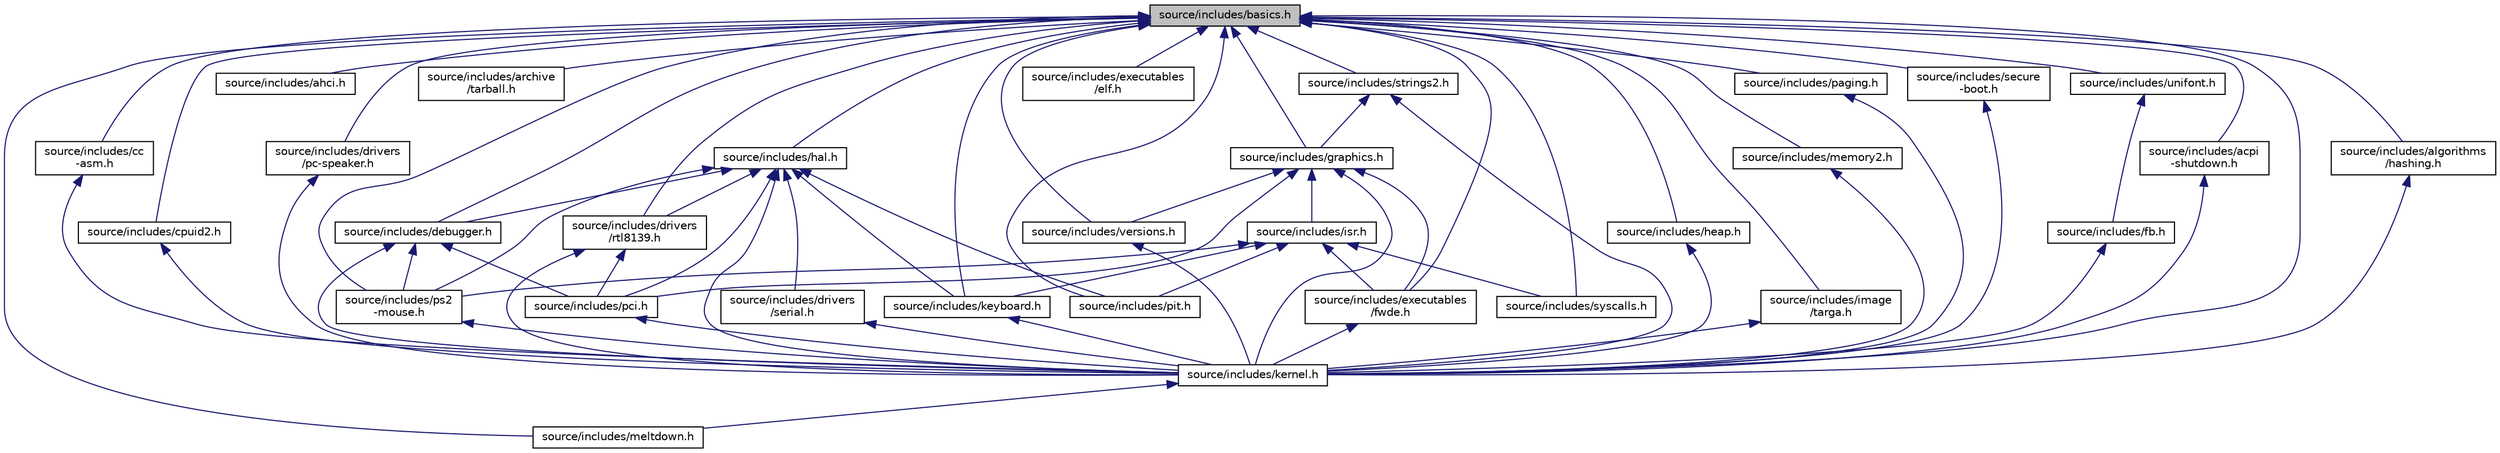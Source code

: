 digraph "source/includes/basics.h"
{
 // LATEX_PDF_SIZE
  edge [fontname="Helvetica",fontsize="10",labelfontname="Helvetica",labelfontsize="10"];
  node [fontname="Helvetica",fontsize="10",shape=record];
  Node1 [label="source/includes/basics.h",height=0.2,width=0.4,color="black", fillcolor="grey75", style="filled", fontcolor="black",tooltip="This is a basic header files with FrostWing specific short forms and basically a good for life header..."];
  Node1 -> Node2 [dir="back",color="midnightblue",fontsize="10",style="solid",fontname="Helvetica"];
  Node2 [label="source/includes/acpi\l-shutdown.h",height=0.2,width=0.4,color="black", fillcolor="white", style="filled",URL="$acpi-shutdown_8h.html",tooltip="The ACPI Shutdown Header for Wing kernel, this is not the full ACPI."];
  Node2 -> Node3 [dir="back",color="midnightblue",fontsize="10",style="solid",fontname="Helvetica"];
  Node3 [label="source/includes/kernel.h",height=0.2,width=0.4,color="black", fillcolor="white", style="filled",URL="$kernel_8h.html",tooltip="The basic requirement from kernel to other parts of the code."];
  Node3 -> Node4 [dir="back",color="midnightblue",fontsize="10",style="solid",fontname="Helvetica"];
  Node4 [label="source/includes/meltdown.h",height=0.2,width=0.4,color="black", fillcolor="white", style="filled",URL="$meltdown_8h.html",tooltip="The headers for meltdown.c."];
  Node1 -> Node5 [dir="back",color="midnightblue",fontsize="10",style="solid",fontname="Helvetica"];
  Node5 [label="source/includes/ahci.h",height=0.2,width=0.4,color="black", fillcolor="white", style="filled",URL="$ahci_8h.html",tooltip="The headers for AHCI Driver."];
  Node1 -> Node6 [dir="back",color="midnightblue",fontsize="10",style="solid",fontname="Helvetica"];
  Node6 [label="source/includes/algorithms\l/hashing.h",height=0.2,width=0.4,color="black", fillcolor="white", style="filled",URL="$hashing_8h.html",tooltip="Contains header for hashing and encrypting."];
  Node6 -> Node3 [dir="back",color="midnightblue",fontsize="10",style="solid",fontname="Helvetica"];
  Node1 -> Node7 [dir="back",color="midnightblue",fontsize="10",style="solid",fontname="Helvetica"];
  Node7 [label="source/includes/archive\l/tarball.h",height=0.2,width=0.4,color="black", fillcolor="white", style="filled",URL="$tarball_8h.html",tooltip=" "];
  Node1 -> Node8 [dir="back",color="midnightblue",fontsize="10",style="solid",fontname="Helvetica"];
  Node8 [label="source/includes/cc\l-asm.h",height=0.2,width=0.4,color="black", fillcolor="white", style="filled",URL="$cc-asm_8h.html",tooltip="Cross-compatible ASM header."];
  Node8 -> Node3 [dir="back",color="midnightblue",fontsize="10",style="solid",fontname="Helvetica"];
  Node1 -> Node9 [dir="back",color="midnightblue",fontsize="10",style="solid",fontname="Helvetica"];
  Node9 [label="source/includes/cpuid2.h",height=0.2,width=0.4,color="black", fillcolor="white", style="filled",URL="$cpuid2_8h.html",tooltip="The CPUID instructions."];
  Node9 -> Node3 [dir="back",color="midnightblue",fontsize="10",style="solid",fontname="Helvetica"];
  Node1 -> Node10 [dir="back",color="midnightblue",fontsize="10",style="solid",fontname="Helvetica"];
  Node10 [label="source/includes/debugger.h",height=0.2,width=0.4,color="black", fillcolor="white", style="filled",URL="$debugger_8h.html",tooltip="The headers files for E9 hack."];
  Node10 -> Node3 [dir="back",color="midnightblue",fontsize="10",style="solid",fontname="Helvetica"];
  Node10 -> Node11 [dir="back",color="midnightblue",fontsize="10",style="solid",fontname="Helvetica"];
  Node11 [label="source/includes/pci.h",height=0.2,width=0.4,color="black", fillcolor="white", style="filled",URL="$pci_8h.html",tooltip="The Header files for actual PCI source."];
  Node11 -> Node3 [dir="back",color="midnightblue",fontsize="10",style="solid",fontname="Helvetica"];
  Node10 -> Node12 [dir="back",color="midnightblue",fontsize="10",style="solid",fontname="Helvetica"];
  Node12 [label="source/includes/ps2\l-mouse.h",height=0.2,width=0.4,color="black", fillcolor="white", style="filled",URL="$ps2-mouse_8h.html",tooltip=" "];
  Node12 -> Node3 [dir="back",color="midnightblue",fontsize="10",style="solid",fontname="Helvetica"];
  Node1 -> Node13 [dir="back",color="midnightblue",fontsize="10",style="solid",fontname="Helvetica"];
  Node13 [label="source/includes/drivers\l/pc-speaker.h",height=0.2,width=0.4,color="black", fillcolor="white", style="filled",URL="$pc-speaker_8h.html",tooltip="Headers for PC Speaker drivers."];
  Node13 -> Node3 [dir="back",color="midnightblue",fontsize="10",style="solid",fontname="Helvetica"];
  Node1 -> Node14 [dir="back",color="midnightblue",fontsize="10",style="solid",fontname="Helvetica"];
  Node14 [label="source/includes/drivers\l/rtl8139.h",height=0.2,width=0.4,color="black", fillcolor="white", style="filled",URL="$rtl8139_8h.html",tooltip="The Header files for RTL8139 Networking Card."];
  Node14 -> Node3 [dir="back",color="midnightblue",fontsize="10",style="solid",fontname="Helvetica"];
  Node14 -> Node11 [dir="back",color="midnightblue",fontsize="10",style="solid",fontname="Helvetica"];
  Node1 -> Node15 [dir="back",color="midnightblue",fontsize="10",style="solid",fontname="Helvetica"];
  Node15 [label="source/includes/executables\l/elf.h",height=0.2,width=0.4,color="black", fillcolor="white", style="filled",URL="$elf_8h.html",tooltip=" "];
  Node1 -> Node16 [dir="back",color="midnightblue",fontsize="10",style="solid",fontname="Helvetica"];
  Node16 [label="source/includes/executables\l/fwde.h",height=0.2,width=0.4,color="black", fillcolor="white", style="filled",URL="$fwde_8h.html",tooltip="The executor header for FrostWing Deployed Executable - 64 bits."];
  Node16 -> Node3 [dir="back",color="midnightblue",fontsize="10",style="solid",fontname="Helvetica"];
  Node1 -> Node17 [dir="back",color="midnightblue",fontsize="10",style="solid",fontname="Helvetica"];
  Node17 [label="source/includes/graphics.h",height=0.2,width=0.4,color="black", fillcolor="white", style="filled",URL="$graphics_8h.html",tooltip="Contains all the print functions."];
  Node17 -> Node16 [dir="back",color="midnightblue",fontsize="10",style="solid",fontname="Helvetica"];
  Node17 -> Node18 [dir="back",color="midnightblue",fontsize="10",style="solid",fontname="Helvetica"];
  Node18 [label="source/includes/isr.h",height=0.2,width=0.4,color="black", fillcolor="white", style="filled",URL="$isr_8h.html",tooltip=" "];
  Node18 -> Node16 [dir="back",color="midnightblue",fontsize="10",style="solid",fontname="Helvetica"];
  Node18 -> Node19 [dir="back",color="midnightblue",fontsize="10",style="solid",fontname="Helvetica"];
  Node19 [label="source/includes/keyboard.h",height=0.2,width=0.4,color="black", fillcolor="white", style="filled",URL="$keyboard_8h.html",tooltip=" "];
  Node19 -> Node3 [dir="back",color="midnightblue",fontsize="10",style="solid",fontname="Helvetica"];
  Node18 -> Node20 [dir="back",color="midnightblue",fontsize="10",style="solid",fontname="Helvetica"];
  Node20 [label="source/includes/pit.h",height=0.2,width=0.4,color="black", fillcolor="white", style="filled",URL="$pit_8h.html",tooltip="Headers for PIT."];
  Node18 -> Node12 [dir="back",color="midnightblue",fontsize="10",style="solid",fontname="Helvetica"];
  Node18 -> Node21 [dir="back",color="midnightblue",fontsize="10",style="solid",fontname="Helvetica"];
  Node21 [label="source/includes/syscalls.h",height=0.2,width=0.4,color="black", fillcolor="white", style="filled",URL="$syscalls_8h.html",tooltip=" "];
  Node17 -> Node3 [dir="back",color="midnightblue",fontsize="10",style="solid",fontname="Helvetica"];
  Node17 -> Node11 [dir="back",color="midnightblue",fontsize="10",style="solid",fontname="Helvetica"];
  Node17 -> Node22 [dir="back",color="midnightblue",fontsize="10",style="solid",fontname="Helvetica"];
  Node22 [label="source/includes/versions.h",height=0.2,width=0.4,color="black", fillcolor="white", style="filled",URL="$versions_8h.html",tooltip="This is the header file which contains all the tools used's versions."];
  Node22 -> Node3 [dir="back",color="midnightblue",fontsize="10",style="solid",fontname="Helvetica"];
  Node1 -> Node23 [dir="back",color="midnightblue",fontsize="10",style="solid",fontname="Helvetica"];
  Node23 [label="source/includes/hal.h",height=0.2,width=0.4,color="black", fillcolor="white", style="filled",URL="$hal_8h.html",tooltip="Header file for Hardware Abstraction Layer -> Source from GoGX OS."];
  Node23 -> Node10 [dir="back",color="midnightblue",fontsize="10",style="solid",fontname="Helvetica"];
  Node23 -> Node14 [dir="back",color="midnightblue",fontsize="10",style="solid",fontname="Helvetica"];
  Node23 -> Node24 [dir="back",color="midnightblue",fontsize="10",style="solid",fontname="Helvetica"];
  Node24 [label="source/includes/drivers\l/serial.h",height=0.2,width=0.4,color="black", fillcolor="white", style="filled",URL="$serial_8h.html",tooltip="Header files for serial drivers."];
  Node24 -> Node3 [dir="back",color="midnightblue",fontsize="10",style="solid",fontname="Helvetica"];
  Node23 -> Node3 [dir="back",color="midnightblue",fontsize="10",style="solid",fontname="Helvetica"];
  Node23 -> Node19 [dir="back",color="midnightblue",fontsize="10",style="solid",fontname="Helvetica"];
  Node23 -> Node11 [dir="back",color="midnightblue",fontsize="10",style="solid",fontname="Helvetica"];
  Node23 -> Node20 [dir="back",color="midnightblue",fontsize="10",style="solid",fontname="Helvetica"];
  Node23 -> Node12 [dir="back",color="midnightblue",fontsize="10",style="solid",fontname="Helvetica"];
  Node1 -> Node25 [dir="back",color="midnightblue",fontsize="10",style="solid",fontname="Helvetica"];
  Node25 [label="source/includes/heap.h",height=0.2,width=0.4,color="black", fillcolor="white", style="filled",URL="$heap_8h.html",tooltip="Header files for heap."];
  Node25 -> Node3 [dir="back",color="midnightblue",fontsize="10",style="solid",fontname="Helvetica"];
  Node1 -> Node26 [dir="back",color="midnightblue",fontsize="10",style="solid",fontname="Helvetica"];
  Node26 [label="source/includes/image\l/targa.h",height=0.2,width=0.4,color="black", fillcolor="white", style="filled",URL="$targa_8h.html",tooltip=" "];
  Node26 -> Node3 [dir="back",color="midnightblue",fontsize="10",style="solid",fontname="Helvetica"];
  Node1 -> Node3 [dir="back",color="midnightblue",fontsize="10",style="solid",fontname="Helvetica"];
  Node1 -> Node19 [dir="back",color="midnightblue",fontsize="10",style="solid",fontname="Helvetica"];
  Node1 -> Node4 [dir="back",color="midnightblue",fontsize="10",style="solid",fontname="Helvetica"];
  Node1 -> Node27 [dir="back",color="midnightblue",fontsize="10",style="solid",fontname="Helvetica"];
  Node27 [label="source/includes/memory2.h",height=0.2,width=0.4,color="black", fillcolor="white", style="filled",URL="$memory2_8h.html",tooltip=" "];
  Node27 -> Node3 [dir="back",color="midnightblue",fontsize="10",style="solid",fontname="Helvetica"];
  Node1 -> Node28 [dir="back",color="midnightblue",fontsize="10",style="solid",fontname="Helvetica"];
  Node28 [label="source/includes/paging.h",height=0.2,width=0.4,color="black", fillcolor="white", style="filled",URL="$paging_8h.html",tooltip="Contains code and definitons for Paging."];
  Node28 -> Node3 [dir="back",color="midnightblue",fontsize="10",style="solid",fontname="Helvetica"];
  Node1 -> Node20 [dir="back",color="midnightblue",fontsize="10",style="solid",fontname="Helvetica"];
  Node1 -> Node12 [dir="back",color="midnightblue",fontsize="10",style="solid",fontname="Helvetica"];
  Node1 -> Node29 [dir="back",color="midnightblue",fontsize="10",style="solid",fontname="Helvetica"];
  Node29 [label="source/includes/secure\l-boot.h",height=0.2,width=0.4,color="black", fillcolor="white", style="filled",URL="$secure-boot_8h.html",tooltip="Header for secure-boot.c."];
  Node29 -> Node3 [dir="back",color="midnightblue",fontsize="10",style="solid",fontname="Helvetica"];
  Node1 -> Node30 [dir="back",color="midnightblue",fontsize="10",style="solid",fontname="Helvetica"];
  Node30 [label="source/includes/strings2.h",height=0.2,width=0.4,color="black", fillcolor="white", style="filled",URL="$strings2_8h.html",tooltip="The header file for strings.c."];
  Node30 -> Node17 [dir="back",color="midnightblue",fontsize="10",style="solid",fontname="Helvetica"];
  Node30 -> Node3 [dir="back",color="midnightblue",fontsize="10",style="solid",fontname="Helvetica"];
  Node1 -> Node21 [dir="back",color="midnightblue",fontsize="10",style="solid",fontname="Helvetica"];
  Node1 -> Node31 [dir="back",color="midnightblue",fontsize="10",style="solid",fontname="Helvetica"];
  Node31 [label="source/includes/unifont.h",height=0.2,width=0.4,color="black", fillcolor="white", style="filled",URL="$unifont_8h.html",tooltip="The font used in framebuffer."];
  Node31 -> Node32 [dir="back",color="midnightblue",fontsize="10",style="solid",fontname="Helvetica"];
  Node32 [label="source/includes/fb.h",height=0.2,width=0.4,color="black", fillcolor="white", style="filled",URL="$fb_8h.html",tooltip=" "];
  Node32 -> Node3 [dir="back",color="midnightblue",fontsize="10",style="solid",fontname="Helvetica"];
  Node1 -> Node22 [dir="back",color="midnightblue",fontsize="10",style="solid",fontname="Helvetica"];
}

